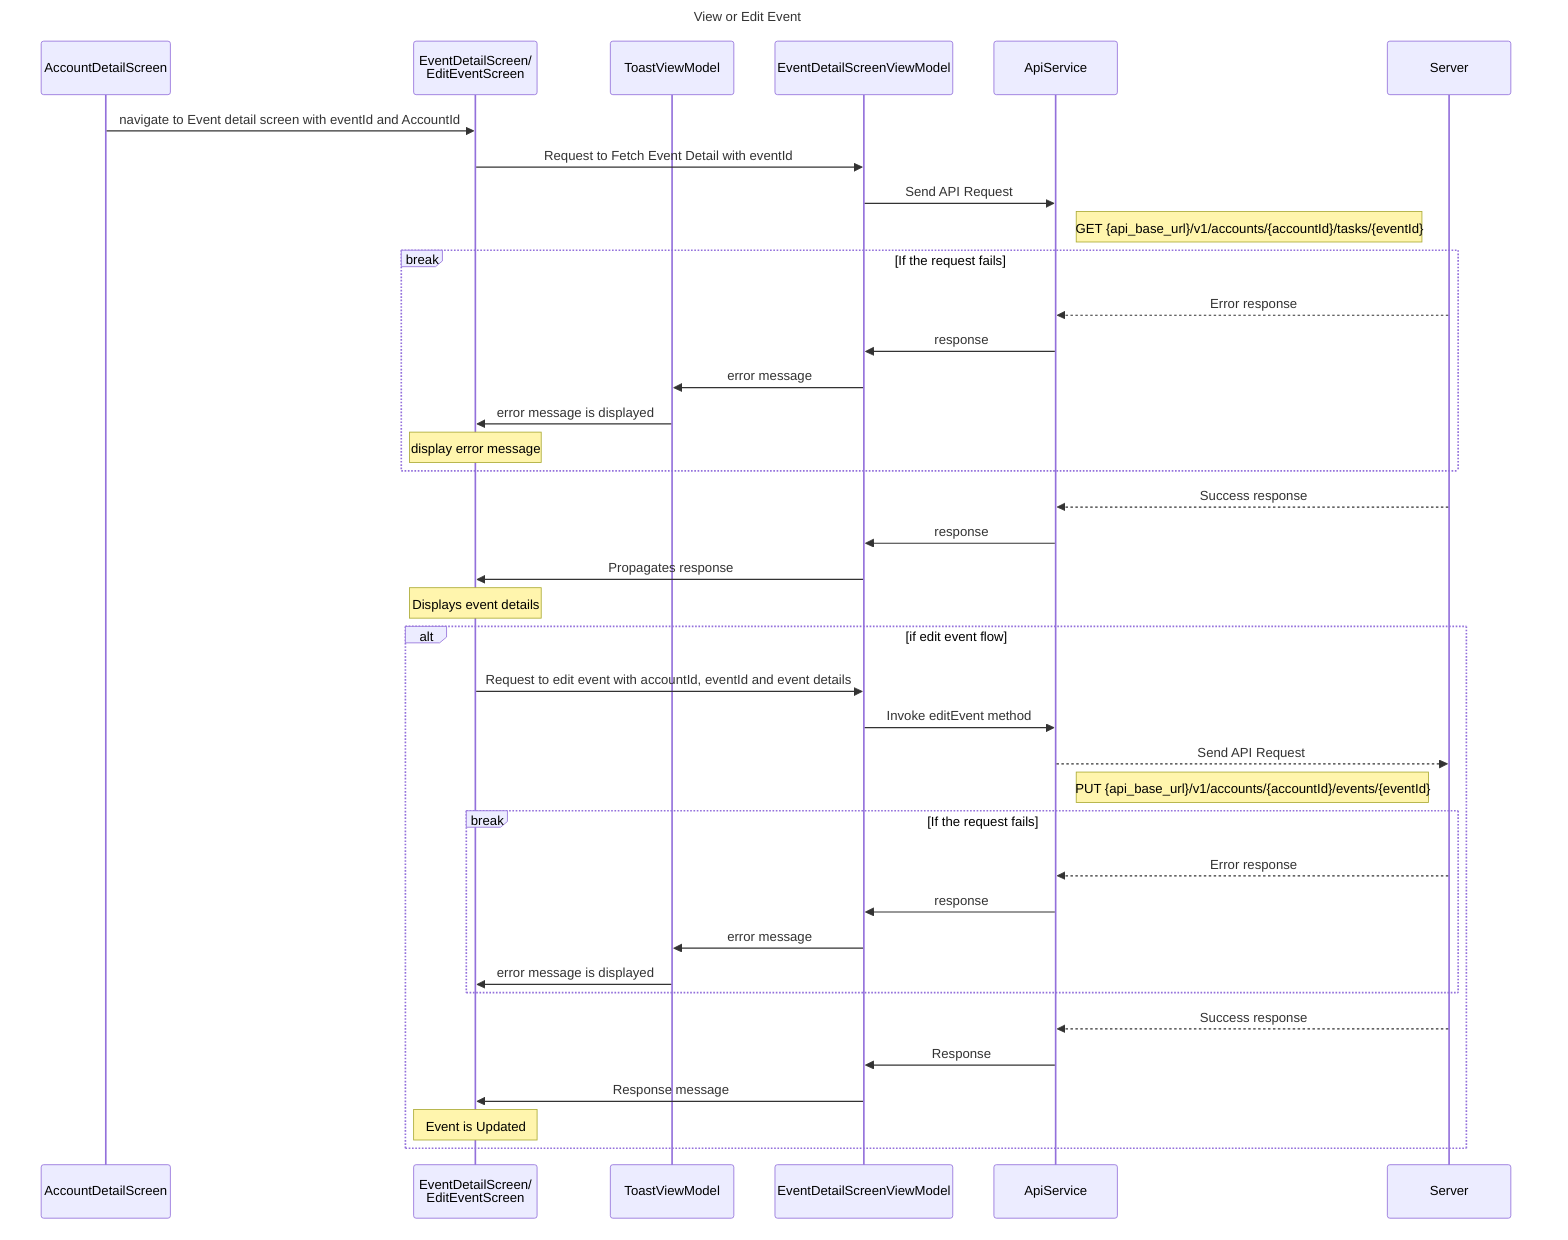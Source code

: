 sequenceDiagram
    title View or Edit Event

    participant ADS as AccountDetailScreen
    participant EDS as EventDetailScreen/<br>EditEventScreen
    participant TVM as ToastViewModel
    participant EDSVM as EventDetailScreenViewModel
    participant AS as ApiService
    participant S as Server


    ADS ->> EDS: navigate to Event detail screen with eventId and AccountId
    EDS ->> EDSVM: Request to Fetch Event Detail with eventId
    EDSVM ->> AS: Send API Request
    note right of AS: GET {api_base_url}/v1/accounts/{accountId}/tasks/{eventId}

    break If the request fails
        S-->>AS: Error response
        AS->>EDSVM: response
        EDSVM->>TVM: error message
        TVM->>EDS: error message is displayed
        note over EDS: display error message
    end

    S-->>AS: Success response
    AS->>EDSVM: response
    EDSVM->>EDS: Propagates response
    note over EDS: Displays event details

    alt if edit event flow
        EDS->>EDSVM: Request to edit event with accountId, eventId and event details
        EDSVM->>AS: Invoke editEvent method
        AS-->>S: Send API Request
        note right of AS: PUT {api_base_url}/v1/accounts/{accountId}/events/{eventId}

        break If the request fails
            S-->>AS: Error response
            AS->>EDSVM: response
            EDSVM->>TVM: error message
            TVM->>EDS: error message is displayed
        end

        S-->>AS: Success response
        AS->>EDSVM: Response
        EDSVM->>EDS: Response message
        note over EDS: Event is Updated
    end